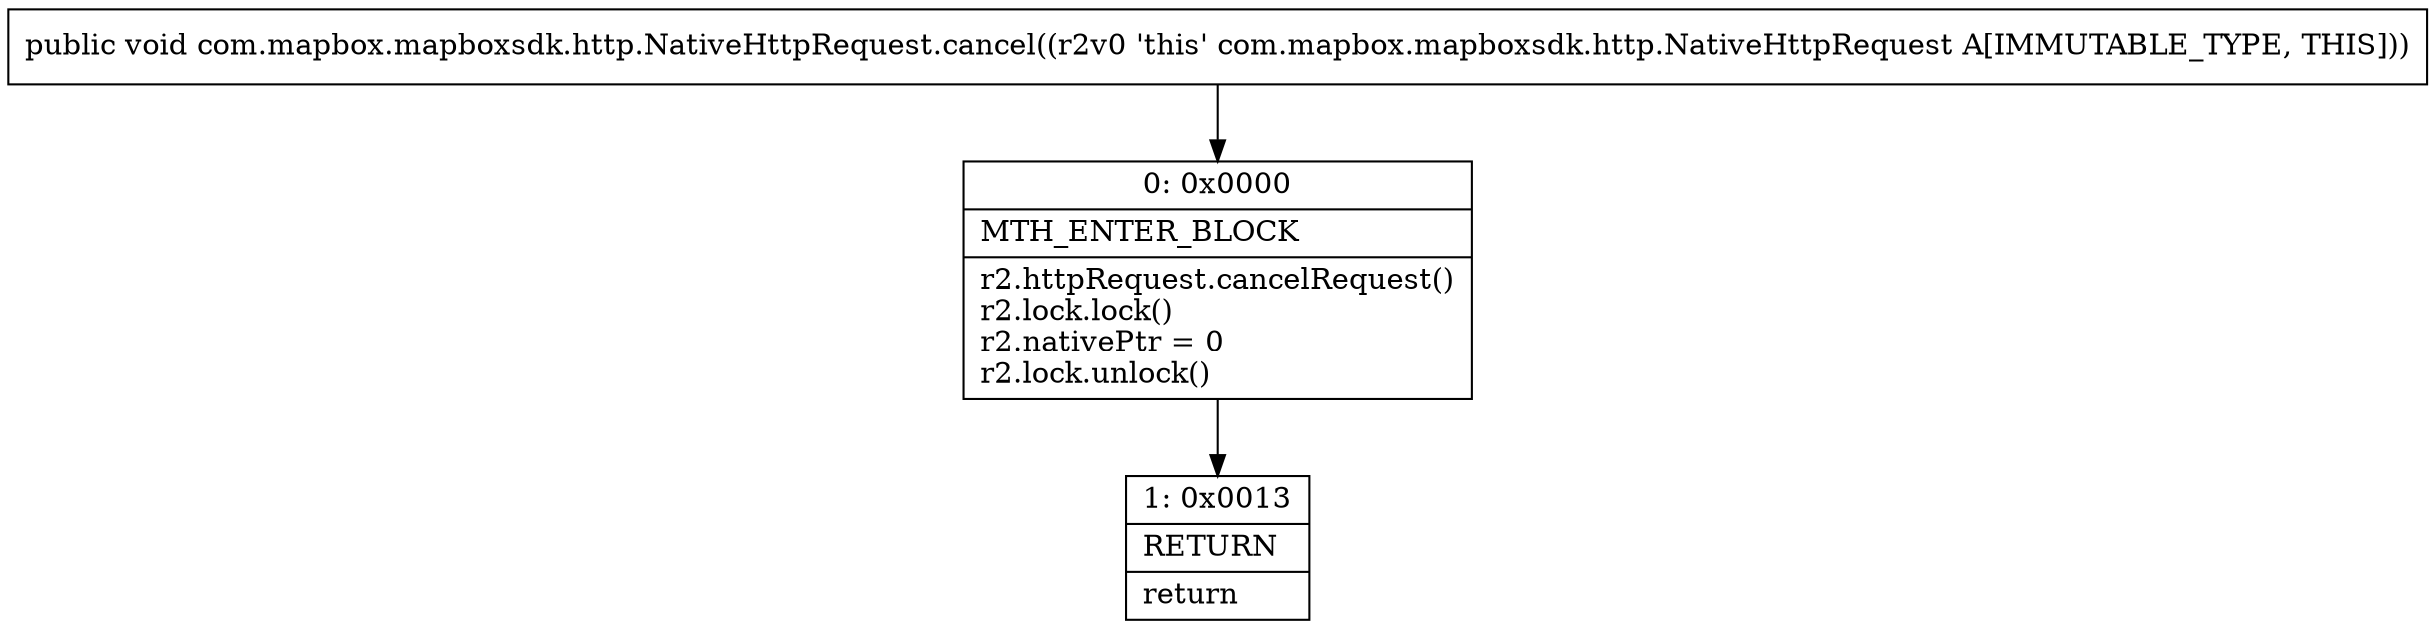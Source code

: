 digraph "CFG forcom.mapbox.mapboxsdk.http.NativeHttpRequest.cancel()V" {
Node_0 [shape=record,label="{0\:\ 0x0000|MTH_ENTER_BLOCK\l|r2.httpRequest.cancelRequest()\lr2.lock.lock()\lr2.nativePtr = 0\lr2.lock.unlock()\l}"];
Node_1 [shape=record,label="{1\:\ 0x0013|RETURN\l|return\l}"];
MethodNode[shape=record,label="{public void com.mapbox.mapboxsdk.http.NativeHttpRequest.cancel((r2v0 'this' com.mapbox.mapboxsdk.http.NativeHttpRequest A[IMMUTABLE_TYPE, THIS])) }"];
MethodNode -> Node_0;
Node_0 -> Node_1;
}

